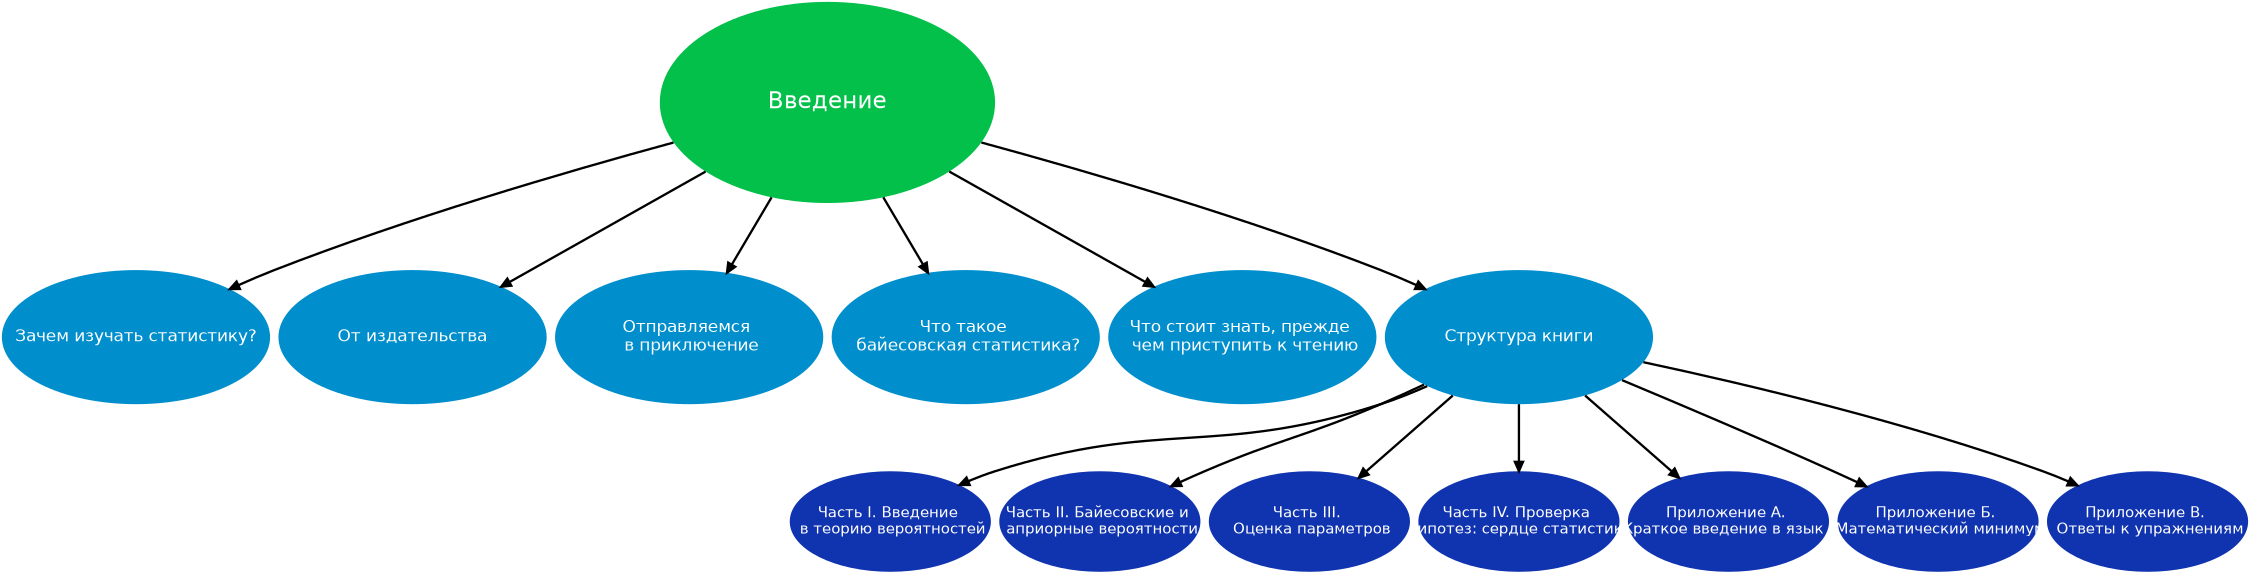 digraph MindMap {
  dpi=300;
  size = "15";
  fontname="Helvetica";
  graph [ranksep=2];

  node [
    shape=ellipse
    style=filled
    fillcolor="#03C04A"
    fontname=Helvetica
    fontsize=50
    fontcolor="#FFFFFF"
    width=10
    height=6
    penwidth=0
    fixedsize=true
    ];
  edge [
    arrowhead=normal
    arrowsize=2
    penwidth=5
    ];

  root [ label ="Введение" ];
  
  node [
    fontsize=36
    fillcolor="#008ECC"
    width=8
    height=4
    ];
  
   11 [ label="Зачем изучать статистику?" ];
   12 [ label="От издательства" ];
   13 [ label="Отправляемся \n в приключение" ];
   14 [ label="Что такое \n байесовская статистика?" ];
   15 [ label="Что стоит знать, прежде \n чем приступить к чтению" ];
   16 [ label="Структура книги" ];
   
  root->{ 11 12 13 14 15 16 };
  
  node [
    fontsize=32
    fillcolor="#1034AF"
    width=6
    height=3
    ];
    
  21 [ label="Часть I. Введение \n в теорию вероятностей" ];
  22 [ label="Часть II. Байесовские и \n априорные вероятности" ];
  23 [ label="Часть III. \n Оценка параметров" ];
  24 [ label="Часть IV. Проверка \n гипотез: сердце статистики" ];
  25 [ label="Приложение A. \n Краткое введение в язык R" ];
  26 [ label="Приложение Б. \n Математический минимум" ];
  27 [ label="Приложение В. \n Ответы к упражнениям" ];

  16-> { 21 22 23 24 25 26 27 };
  
}
